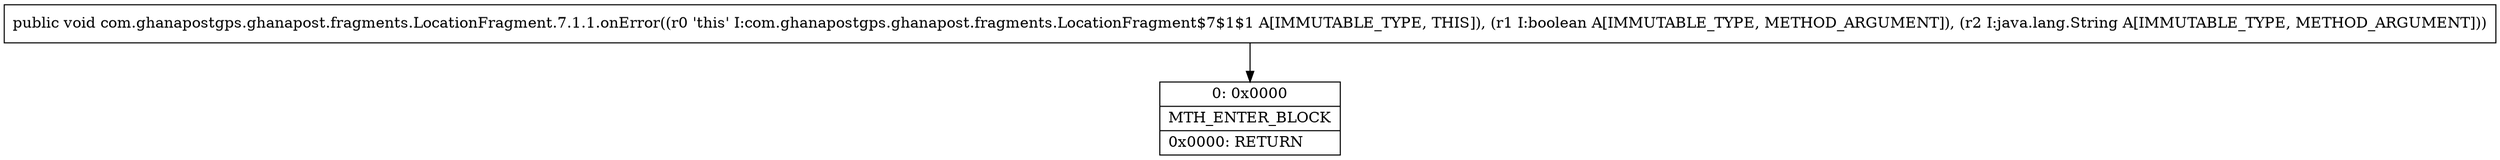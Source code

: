 digraph "CFG forcom.ghanapostgps.ghanapost.fragments.LocationFragment.7.1.1.onError(ZLjava\/lang\/String;)V" {
Node_0 [shape=record,label="{0\:\ 0x0000|MTH_ENTER_BLOCK\l|0x0000: RETURN   \l}"];
MethodNode[shape=record,label="{public void com.ghanapostgps.ghanapost.fragments.LocationFragment.7.1.1.onError((r0 'this' I:com.ghanapostgps.ghanapost.fragments.LocationFragment$7$1$1 A[IMMUTABLE_TYPE, THIS]), (r1 I:boolean A[IMMUTABLE_TYPE, METHOD_ARGUMENT]), (r2 I:java.lang.String A[IMMUTABLE_TYPE, METHOD_ARGUMENT])) }"];
MethodNode -> Node_0;
}

